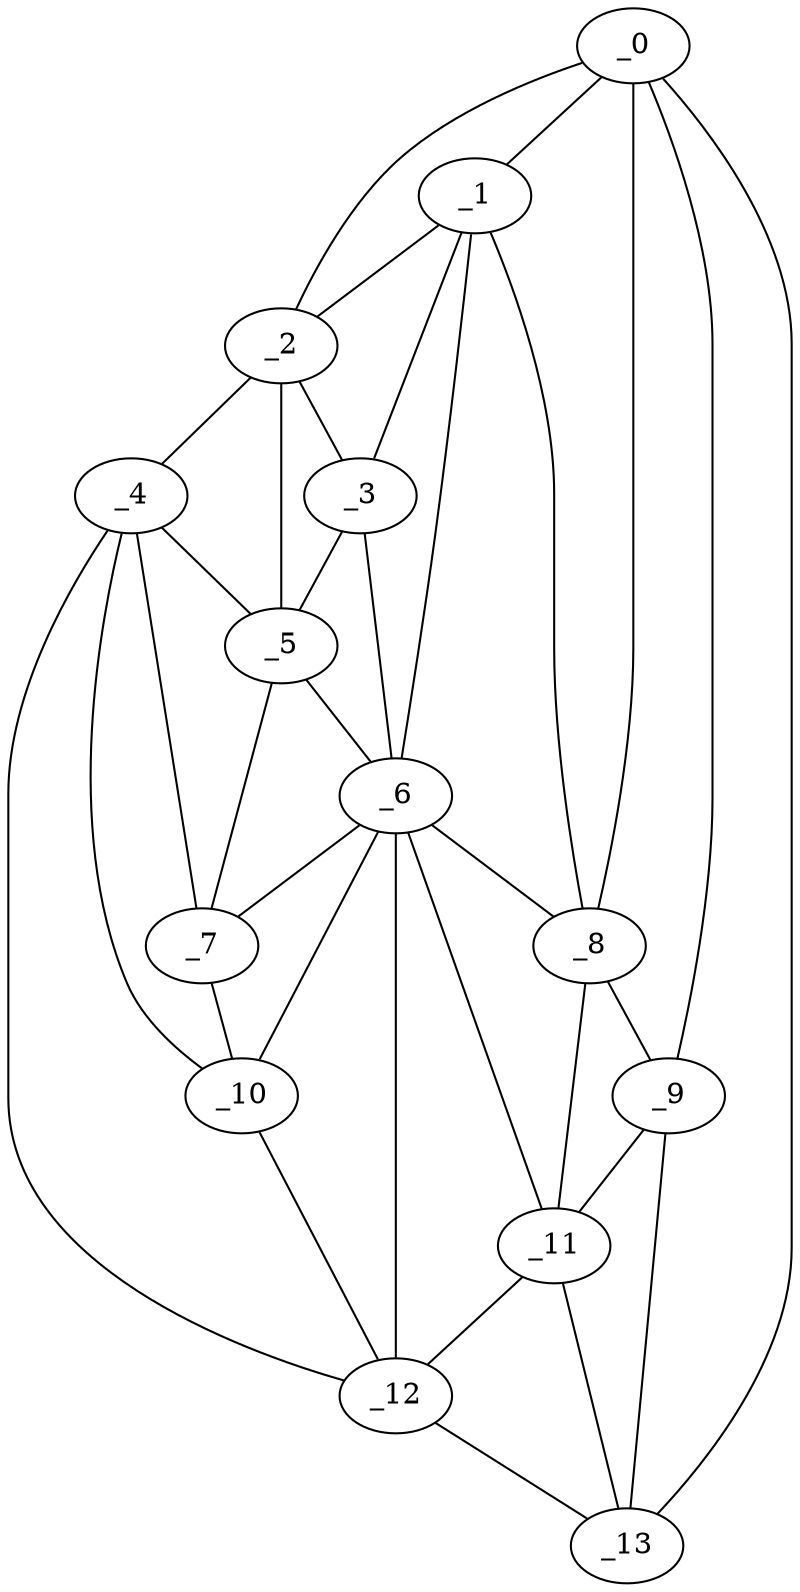 graph "obj86__80.gxl" {
	_0	 [x=31,
		y=12];
	_1	 [x=62,
		y=48];
	_0 -- _1	 [valence=1];
	_2	 [x=63,
		y=67];
	_0 -- _2	 [valence=1];
	_8	 [x=84,
		y=24];
	_0 -- _8	 [valence=2];
	_9	 [x=90,
		y=21];
	_0 -- _9	 [valence=2];
	_13	 [x=104,
		y=11];
	_0 -- _13	 [valence=1];
	_1 -- _2	 [valence=2];
	_3	 [x=67,
		y=53];
	_1 -- _3	 [valence=1];
	_6	 [x=83,
		y=49];
	_1 -- _6	 [valence=1];
	_1 -- _8	 [valence=2];
	_2 -- _3	 [valence=2];
	_4	 [x=74,
		y=69];
	_2 -- _4	 [valence=1];
	_5	 [x=76,
		y=59];
	_2 -- _5	 [valence=1];
	_3 -- _5	 [valence=2];
	_3 -- _6	 [valence=1];
	_4 -- _5	 [valence=1];
	_7	 [x=83,
		y=66];
	_4 -- _7	 [valence=1];
	_10	 [x=90,
		y=67];
	_4 -- _10	 [valence=2];
	_12	 [x=95,
		y=67];
	_4 -- _12	 [valence=1];
	_5 -- _6	 [valence=2];
	_5 -- _7	 [valence=1];
	_6 -- _7	 [valence=2];
	_6 -- _8	 [valence=1];
	_6 -- _10	 [valence=1];
	_11	 [x=91,
		y=42];
	_6 -- _11	 [valence=2];
	_6 -- _12	 [valence=2];
	_7 -- _10	 [valence=2];
	_8 -- _9	 [valence=2];
	_8 -- _11	 [valence=2];
	_9 -- _11	 [valence=2];
	_9 -- _13	 [valence=2];
	_10 -- _12	 [valence=1];
	_11 -- _12	 [valence=1];
	_11 -- _13	 [valence=2];
	_12 -- _13	 [valence=1];
}
